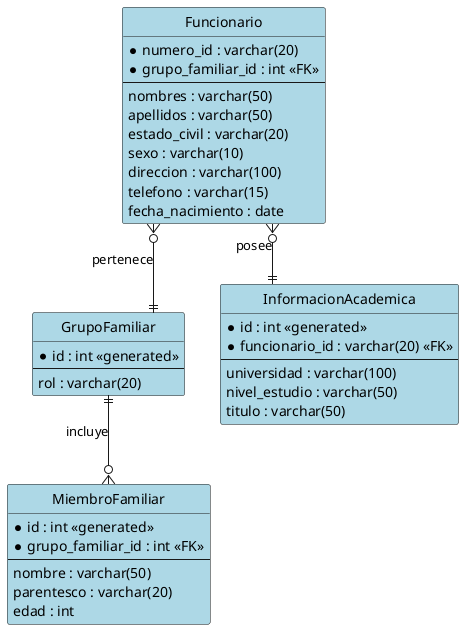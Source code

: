 @startuml
hide circle 
skinparam linetype ortho 

entity "Funcionario" as Funcionario #LightBlue {
    *numero_id : varchar(20)
    *grupo_familiar_id : int <<FK>>
    --
    nombres : varchar(50)
    apellidos : varchar(50)
    estado_civil : varchar(20)
    sexo : varchar(10)
    direccion : varchar(100)
    telefono : varchar(15)
    fecha_nacimiento : date
}

entity "GrupoFamiliar" as GrupoFamiliar #LightBlue {
    *id : int <<generated>>
    --
    rol : varchar(20)
}

entity "MiembroFamiliar" as MiembroFamiliar #LightBlue {
    *id : int <<generated>>
    *grupo_familiar_id : int <<FK>>
    --
    nombre : varchar(50)
    parentesco : varchar(20)
    edad : int
}

entity "InformacionAcademica" as InformacionAcademica #LightBlue {
    *id : int <<generated>>
    *funcionario_id : varchar(20) <<FK>>
    --
    universidad : varchar(100)
    nivel_estudio : varchar(50)
    titulo : varchar(50)
}

Funcionario }o--|| GrupoFamiliar : "pertenece"
GrupoFamiliar ||--o{ MiembroFamiliar : "incluye"
Funcionario }o--|| InformacionAcademica : "posee"

@enduml
